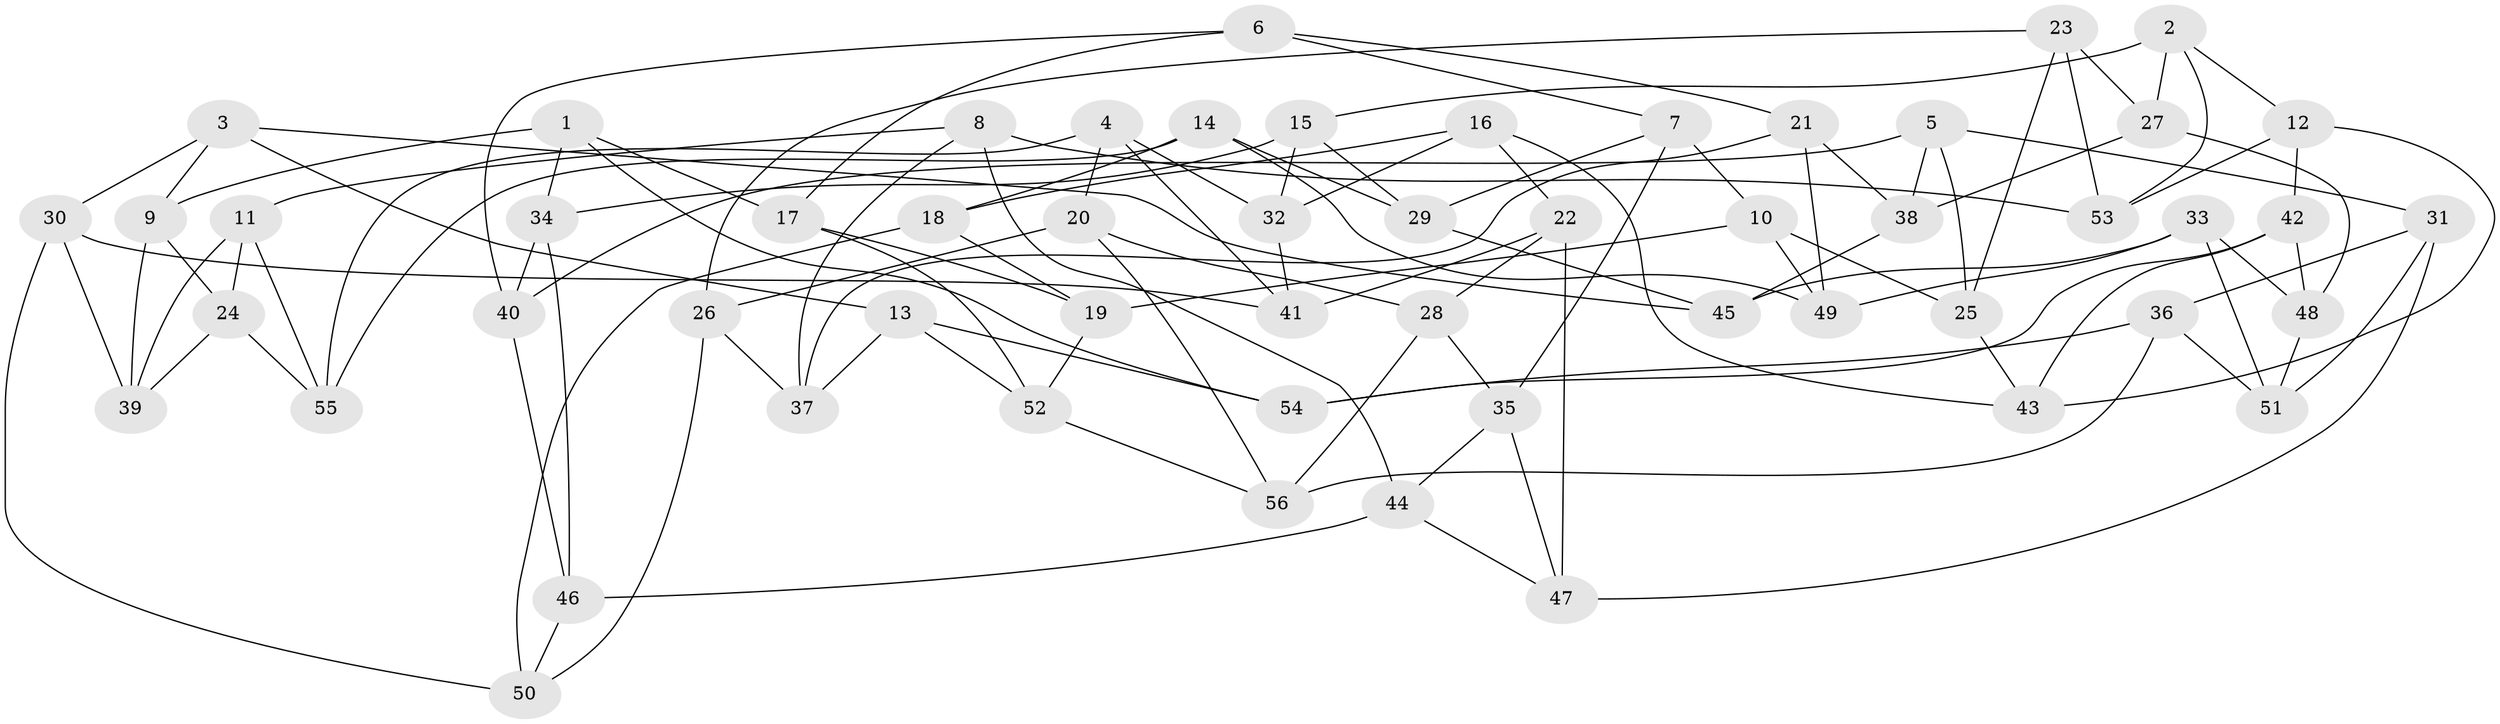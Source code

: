 // coarse degree distribution, {2: 0.375, 3: 0.25, 5: 0.0625, 6: 0.0625, 4: 0.0625, 7: 0.0625, 8: 0.125}
// Generated by graph-tools (version 1.1) at 2025/03/03/04/25 22:03:30]
// undirected, 56 vertices, 112 edges
graph export_dot {
graph [start="1"]
  node [color=gray90,style=filled];
  1;
  2;
  3;
  4;
  5;
  6;
  7;
  8;
  9;
  10;
  11;
  12;
  13;
  14;
  15;
  16;
  17;
  18;
  19;
  20;
  21;
  22;
  23;
  24;
  25;
  26;
  27;
  28;
  29;
  30;
  31;
  32;
  33;
  34;
  35;
  36;
  37;
  38;
  39;
  40;
  41;
  42;
  43;
  44;
  45;
  46;
  47;
  48;
  49;
  50;
  51;
  52;
  53;
  54;
  55;
  56;
  1 -- 9;
  1 -- 34;
  1 -- 54;
  1 -- 17;
  2 -- 53;
  2 -- 12;
  2 -- 27;
  2 -- 15;
  3 -- 45;
  3 -- 9;
  3 -- 30;
  3 -- 13;
  4 -- 32;
  4 -- 55;
  4 -- 41;
  4 -- 20;
  5 -- 25;
  5 -- 31;
  5 -- 38;
  5 -- 40;
  6 -- 17;
  6 -- 40;
  6 -- 7;
  6 -- 21;
  7 -- 35;
  7 -- 29;
  7 -- 10;
  8 -- 44;
  8 -- 11;
  8 -- 53;
  8 -- 37;
  9 -- 24;
  9 -- 39;
  10 -- 19;
  10 -- 49;
  10 -- 25;
  11 -- 39;
  11 -- 24;
  11 -- 55;
  12 -- 53;
  12 -- 42;
  12 -- 43;
  13 -- 54;
  13 -- 37;
  13 -- 52;
  14 -- 29;
  14 -- 18;
  14 -- 49;
  14 -- 55;
  15 -- 34;
  15 -- 29;
  15 -- 32;
  16 -- 18;
  16 -- 43;
  16 -- 22;
  16 -- 32;
  17 -- 52;
  17 -- 19;
  18 -- 19;
  18 -- 50;
  19 -- 52;
  20 -- 56;
  20 -- 26;
  20 -- 28;
  21 -- 38;
  21 -- 37;
  21 -- 49;
  22 -- 28;
  22 -- 41;
  22 -- 47;
  23 -- 25;
  23 -- 27;
  23 -- 26;
  23 -- 53;
  24 -- 39;
  24 -- 55;
  25 -- 43;
  26 -- 50;
  26 -- 37;
  27 -- 38;
  27 -- 48;
  28 -- 56;
  28 -- 35;
  29 -- 45;
  30 -- 39;
  30 -- 41;
  30 -- 50;
  31 -- 51;
  31 -- 36;
  31 -- 47;
  32 -- 41;
  33 -- 45;
  33 -- 49;
  33 -- 51;
  33 -- 48;
  34 -- 46;
  34 -- 40;
  35 -- 47;
  35 -- 44;
  36 -- 54;
  36 -- 51;
  36 -- 56;
  38 -- 45;
  40 -- 46;
  42 -- 43;
  42 -- 54;
  42 -- 48;
  44 -- 47;
  44 -- 46;
  46 -- 50;
  48 -- 51;
  52 -- 56;
}
